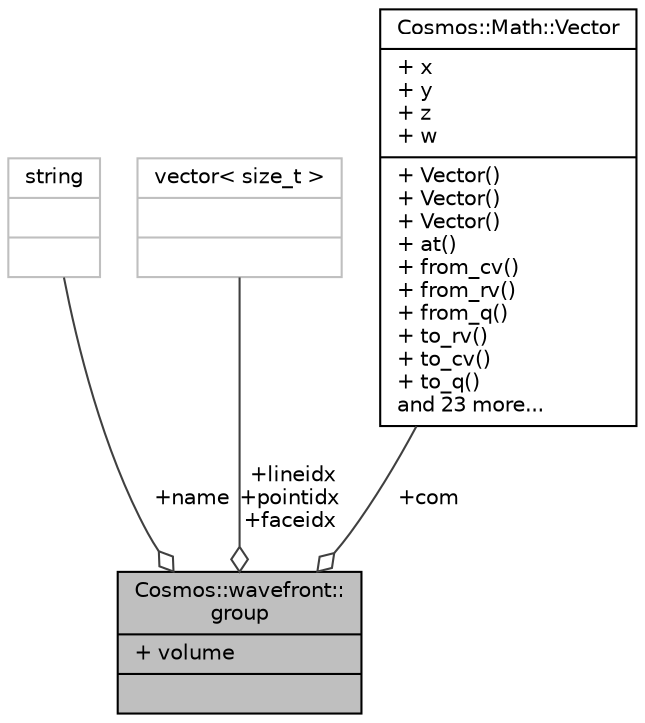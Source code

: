 digraph "Cosmos::wavefront::group"
{
 // INTERACTIVE_SVG=YES
  edge [fontname="Helvetica",fontsize="10",labelfontname="Helvetica",labelfontsize="10"];
  node [fontname="Helvetica",fontsize="10",shape=record];
  Node1 [label="{Cosmos::wavefront::\lgroup\n|+ volume\l|}",height=0.2,width=0.4,color="black", fillcolor="grey75", style="filled", fontcolor="black"];
  Node2 -> Node1 [color="grey25",fontsize="10",style="solid",label=" +name" ,arrowhead="odiamond",fontname="Helvetica"];
  Node2 [label="{string\n||}",height=0.2,width=0.4,color="grey75", fillcolor="white", style="filled"];
  Node3 -> Node1 [color="grey25",fontsize="10",style="solid",label=" +lineidx\n+pointidx\n+faceidx" ,arrowhead="odiamond",fontname="Helvetica"];
  Node3 [label="{vector\< size_t \>\n||}",height=0.2,width=0.4,color="grey75", fillcolor="white", style="filled"];
  Node4 -> Node1 [color="grey25",fontsize="10",style="solid",label=" +com" ,arrowhead="odiamond",fontname="Helvetica"];
  Node4 [label="{Cosmos::Math::Vector\n|+ x\l+ y\l+ z\l+ w\l|+ Vector()\l+ Vector()\l+ Vector()\l+ at()\l+ from_cv()\l+ from_rv()\l+ from_q()\l+ to_rv()\l+ to_cv()\l+ to_q()\land 23 more...\l}",height=0.2,width=0.4,color="black", fillcolor="white", style="filled",URL="$class_cosmos_1_1_math_1_1_vector.html",tooltip="Vector Class. "];
}
